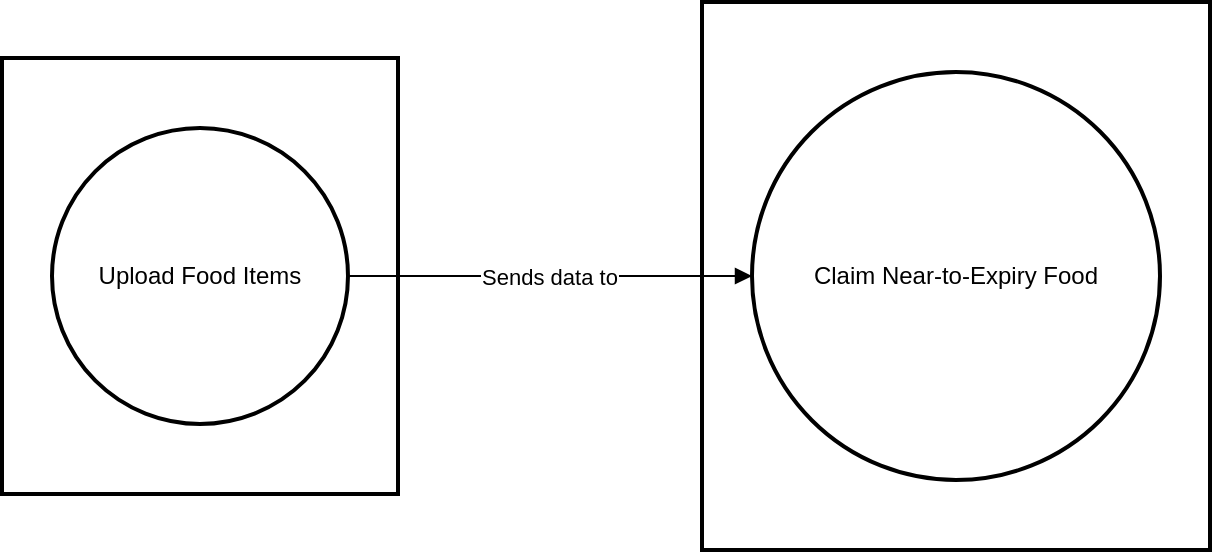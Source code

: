 <mxfile version="24.8.3">
  <diagram name="Page-1" id="ABz9VkYFGtSozzk2NsnT">
    <mxGraphModel>
      <root>
        <mxCell id="0" />
        <mxCell id="1" parent="0" />
        <mxCell id="2" value="Mobile Application" style="whiteSpace=wrap;strokeWidth=2;" vertex="1" parent="1">
          <mxGeometry x="358" y="8" width="254" height="274" as="geometry" />
        </mxCell>
        <mxCell id="3" value="Retailer Dashboard" style="whiteSpace=wrap;strokeWidth=2;" vertex="1" parent="1">
          <mxGeometry x="8" y="36" width="198" height="218" as="geometry" />
        </mxCell>
        <mxCell id="4" value="Upload Food Items" style="ellipse;aspect=fixed;strokeWidth=2;whiteSpace=wrap;" vertex="1" parent="1">
          <mxGeometry x="33" y="71" width="148" height="148" as="geometry" />
        </mxCell>
        <mxCell id="5" value="Claim Near-to-Expiry Food" style="ellipse;aspect=fixed;strokeWidth=2;whiteSpace=wrap;" vertex="1" parent="1">
          <mxGeometry x="383" y="43" width="204" height="204" as="geometry" />
        </mxCell>
        <mxCell id="6" value="Sends data to" style="curved=1;startArrow=none;endArrow=block;exitX=1;exitY=0.5;entryX=0;entryY=0.5;" edge="1" parent="1" source="4" target="5">
          <mxGeometry relative="1" as="geometry">
            <Array as="points" />
          </mxGeometry>
        </mxCell>
      </root>
    </mxGraphModel>
  </diagram>
</mxfile>
